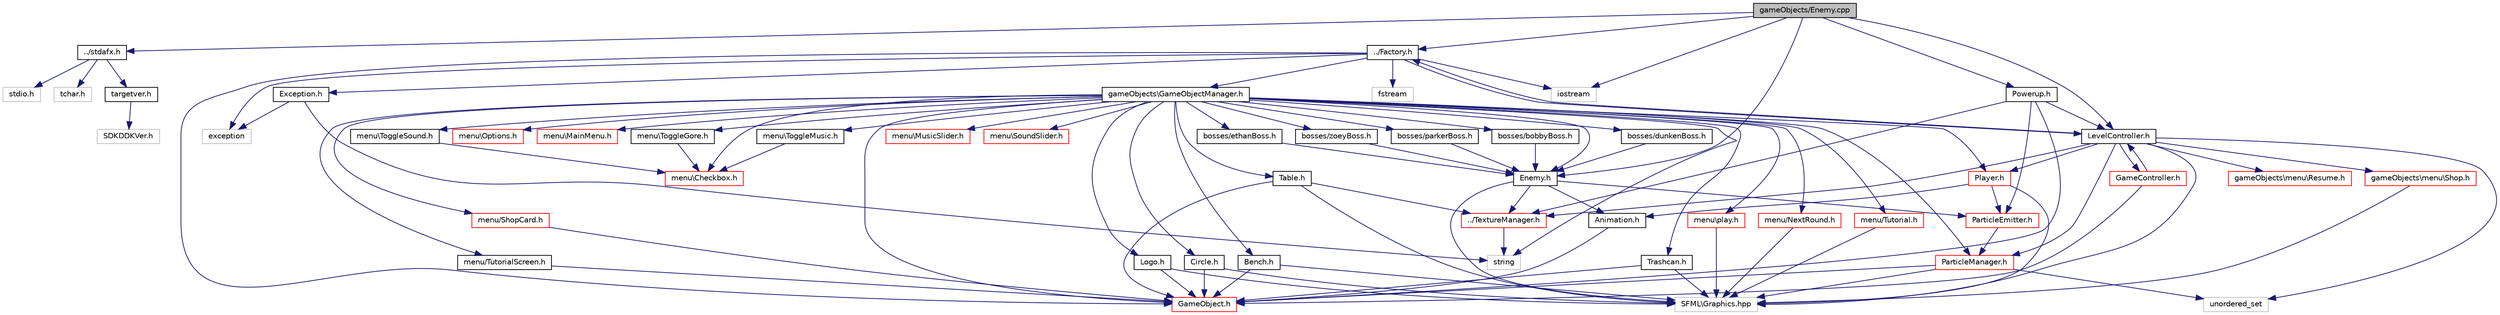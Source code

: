 digraph "gameObjects/Enemy.cpp"
{
  edge [fontname="Helvetica",fontsize="10",labelfontname="Helvetica",labelfontsize="10"];
  node [fontname="Helvetica",fontsize="10",shape=record];
  Node1 [label="gameObjects/Enemy.cpp",height=0.2,width=0.4,color="black", fillcolor="grey75", style="filled", fontcolor="black"];
  Node1 -> Node2 [color="midnightblue",fontsize="10",style="solid"];
  Node2 [label="../stdafx.h",height=0.2,width=0.4,color="black", fillcolor="white", style="filled",URL="$stdafx_8h.html"];
  Node2 -> Node3 [color="midnightblue",fontsize="10",style="solid"];
  Node3 [label="targetver.h",height=0.2,width=0.4,color="black", fillcolor="white", style="filled",URL="$targetver_8h.html"];
  Node3 -> Node4 [color="midnightblue",fontsize="10",style="solid"];
  Node4 [label="SDKDDKVer.h",height=0.2,width=0.4,color="grey75", fillcolor="white", style="filled"];
  Node2 -> Node5 [color="midnightblue",fontsize="10",style="solid"];
  Node5 [label="stdio.h",height=0.2,width=0.4,color="grey75", fillcolor="white", style="filled"];
  Node2 -> Node6 [color="midnightblue",fontsize="10",style="solid"];
  Node6 [label="tchar.h",height=0.2,width=0.4,color="grey75", fillcolor="white", style="filled"];
  Node1 -> Node7 [color="midnightblue",fontsize="10",style="solid"];
  Node7 [label="../Factory.h",height=0.2,width=0.4,color="black", fillcolor="white", style="filled",URL="$_factory_8h.html"];
  Node7 -> Node8 [color="midnightblue",fontsize="10",style="solid"];
  Node8 [label="gameObjects\\GameObjectManager.h",height=0.2,width=0.4,color="black", fillcolor="white", style="filled",URL="$_game_object_manager_8h.html"];
  Node8 -> Node9 [color="midnightblue",fontsize="10",style="solid"];
  Node9 [label="GameObject.h",height=0.2,width=0.4,color="red", fillcolor="white", style="filled",URL="$_game_object_8h.html"];
  Node8 -> Node10 [color="midnightblue",fontsize="10",style="solid"];
  Node10 [label="ParticleManager.h",height=0.2,width=0.4,color="red", fillcolor="white", style="filled",URL="$_particle_manager_8h.html"];
  Node10 -> Node9 [color="midnightblue",fontsize="10",style="solid"];
  Node10 -> Node11 [color="midnightblue",fontsize="10",style="solid"];
  Node11 [label="SFML\\Graphics.hpp",height=0.2,width=0.4,color="grey75", fillcolor="white", style="filled"];
  Node10 -> Node12 [color="midnightblue",fontsize="10",style="solid"];
  Node12 [label="unordered_set",height=0.2,width=0.4,color="grey75", fillcolor="white", style="filled"];
  Node8 -> Node13 [color="midnightblue",fontsize="10",style="solid"];
  Node13 [label="Circle.h",height=0.2,width=0.4,color="black", fillcolor="white", style="filled",URL="$_circle_8h.html"];
  Node13 -> Node9 [color="midnightblue",fontsize="10",style="solid"];
  Node13 -> Node11 [color="midnightblue",fontsize="10",style="solid"];
  Node8 -> Node14 [color="midnightblue",fontsize="10",style="solid"];
  Node14 [label="Logo.h",height=0.2,width=0.4,color="black", fillcolor="white", style="filled",URL="$_logo_8h.html"];
  Node14 -> Node9 [color="midnightblue",fontsize="10",style="solid"];
  Node14 -> Node11 [color="midnightblue",fontsize="10",style="solid"];
  Node8 -> Node15 [color="midnightblue",fontsize="10",style="solid"];
  Node15 [label="Player.h",height=0.2,width=0.4,color="red", fillcolor="white", style="filled",URL="$_player_8h.html"];
  Node15 -> Node16 [color="midnightblue",fontsize="10",style="solid"];
  Node16 [label="Animation.h",height=0.2,width=0.4,color="black", fillcolor="white", style="filled",URL="$_animation_8h.html"];
  Node16 -> Node9 [color="midnightblue",fontsize="10",style="solid"];
  Node15 -> Node11 [color="midnightblue",fontsize="10",style="solid"];
  Node15 -> Node17 [color="midnightblue",fontsize="10",style="solid"];
  Node17 [label="ParticleEmitter.h",height=0.2,width=0.4,color="red", fillcolor="white", style="filled",URL="$_particle_emitter_8h.html"];
  Node17 -> Node10 [color="midnightblue",fontsize="10",style="solid"];
  Node8 -> Node18 [color="midnightblue",fontsize="10",style="solid"];
  Node18 [label="string",height=0.2,width=0.4,color="grey75", fillcolor="white", style="filled"];
  Node8 -> Node19 [color="midnightblue",fontsize="10",style="solid"];
  Node19 [label="Table.h",height=0.2,width=0.4,color="black", fillcolor="white", style="filled",URL="$_table_8h.html"];
  Node19 -> Node9 [color="midnightblue",fontsize="10",style="solid"];
  Node19 -> Node20 [color="midnightblue",fontsize="10",style="solid"];
  Node20 [label="../TextureManager.h",height=0.2,width=0.4,color="red", fillcolor="white", style="filled",URL="$_texture_manager_8h.html"];
  Node20 -> Node18 [color="midnightblue",fontsize="10",style="solid"];
  Node19 -> Node11 [color="midnightblue",fontsize="10",style="solid"];
  Node8 -> Node21 [color="midnightblue",fontsize="10",style="solid"];
  Node21 [label="Bench.h",height=0.2,width=0.4,color="black", fillcolor="white", style="filled",URL="$_bench_8h.html"];
  Node21 -> Node9 [color="midnightblue",fontsize="10",style="solid"];
  Node21 -> Node11 [color="midnightblue",fontsize="10",style="solid"];
  Node8 -> Node22 [color="midnightblue",fontsize="10",style="solid"];
  Node22 [label="Trashcan.h",height=0.2,width=0.4,color="black", fillcolor="white", style="filled",URL="$_trashcan_8h.html"];
  Node22 -> Node9 [color="midnightblue",fontsize="10",style="solid"];
  Node22 -> Node11 [color="midnightblue",fontsize="10",style="solid"];
  Node8 -> Node23 [color="midnightblue",fontsize="10",style="solid"];
  Node23 [label="Enemy.h",height=0.2,width=0.4,color="black", fillcolor="white", style="filled",URL="$_enemy_8h.html"];
  Node23 -> Node16 [color="midnightblue",fontsize="10",style="solid"];
  Node23 -> Node20 [color="midnightblue",fontsize="10",style="solid"];
  Node23 -> Node11 [color="midnightblue",fontsize="10",style="solid"];
  Node23 -> Node17 [color="midnightblue",fontsize="10",style="solid"];
  Node8 -> Node24 [color="midnightblue",fontsize="10",style="solid"];
  Node24 [label="menu\\play.h",height=0.2,width=0.4,color="red", fillcolor="white", style="filled",URL="$play_8h.html"];
  Node24 -> Node11 [color="midnightblue",fontsize="10",style="solid"];
  Node8 -> Node25 [color="midnightblue",fontsize="10",style="solid"];
  Node25 [label="menu\\Options.h",height=0.2,width=0.4,color="red", fillcolor="white", style="filled",URL="$_options_8h.html"];
  Node8 -> Node26 [color="midnightblue",fontsize="10",style="solid"];
  Node26 [label="menu\\MainMenu.h",height=0.2,width=0.4,color="red", fillcolor="white", style="filled",URL="$_main_menu_8h.html"];
  Node8 -> Node27 [color="midnightblue",fontsize="10",style="solid"];
  Node27 [label="menu\\Checkbox.h",height=0.2,width=0.4,color="red", fillcolor="white", style="filled",URL="$_checkbox_8h.html"];
  Node8 -> Node28 [color="midnightblue",fontsize="10",style="solid"];
  Node28 [label="menu\\ToggleMusic.h",height=0.2,width=0.4,color="black", fillcolor="white", style="filled",URL="$_toggle_music_8h.html"];
  Node28 -> Node27 [color="midnightblue",fontsize="10",style="solid"];
  Node8 -> Node29 [color="midnightblue",fontsize="10",style="solid"];
  Node29 [label="menu\\ToggleSound.h",height=0.2,width=0.4,color="black", fillcolor="white", style="filled",URL="$_toggle_sound_8h.html"];
  Node29 -> Node27 [color="midnightblue",fontsize="10",style="solid"];
  Node8 -> Node30 [color="midnightblue",fontsize="10",style="solid"];
  Node30 [label="menu\\ToggleGore.h",height=0.2,width=0.4,color="black", fillcolor="white", style="filled",URL="$_toggle_gore_8h.html"];
  Node30 -> Node27 [color="midnightblue",fontsize="10",style="solid"];
  Node8 -> Node31 [color="midnightblue",fontsize="10",style="solid"];
  Node31 [label="menu\\MusicSlider.h",height=0.2,width=0.4,color="red", fillcolor="white", style="filled",URL="$_music_slider_8h.html"];
  Node8 -> Node32 [color="midnightblue",fontsize="10",style="solid"];
  Node32 [label="menu\\SoundSlider.h",height=0.2,width=0.4,color="red", fillcolor="white", style="filled",URL="$_sound_slider_8h.html"];
  Node8 -> Node33 [color="midnightblue",fontsize="10",style="solid"];
  Node33 [label="bosses/dunkenBoss.h",height=0.2,width=0.4,color="black", fillcolor="white", style="filled",URL="$dunken_boss_8h.html"];
  Node33 -> Node23 [color="midnightblue",fontsize="10",style="solid"];
  Node8 -> Node34 [color="midnightblue",fontsize="10",style="solid"];
  Node34 [label="bosses/ethanBoss.h",height=0.2,width=0.4,color="black", fillcolor="white", style="filled",URL="$ethan_boss_8h.html"];
  Node34 -> Node23 [color="midnightblue",fontsize="10",style="solid"];
  Node8 -> Node35 [color="midnightblue",fontsize="10",style="solid"];
  Node35 [label="bosses/zoeyBoss.h",height=0.2,width=0.4,color="black", fillcolor="white", style="filled",URL="$zoey_boss_8h.html"];
  Node35 -> Node23 [color="midnightblue",fontsize="10",style="solid"];
  Node8 -> Node36 [color="midnightblue",fontsize="10",style="solid"];
  Node36 [label="bosses/parkerBoss.h",height=0.2,width=0.4,color="black", fillcolor="white", style="filled",URL="$parker_boss_8h.html"];
  Node36 -> Node23 [color="midnightblue",fontsize="10",style="solid"];
  Node8 -> Node37 [color="midnightblue",fontsize="10",style="solid"];
  Node37 [label="bosses/bobbyBoss.h",height=0.2,width=0.4,color="black", fillcolor="white", style="filled",URL="$bobby_boss_8h.html"];
  Node37 -> Node23 [color="midnightblue",fontsize="10",style="solid"];
  Node8 -> Node38 [color="midnightblue",fontsize="10",style="solid"];
  Node38 [label="menu/ShopCard.h",height=0.2,width=0.4,color="red", fillcolor="white", style="filled",URL="$_shop_card_8h.html"];
  Node38 -> Node9 [color="midnightblue",fontsize="10",style="solid"];
  Node8 -> Node39 [color="midnightblue",fontsize="10",style="solid"];
  Node39 [label="menu/NextRound.h",height=0.2,width=0.4,color="red", fillcolor="white", style="filled",URL="$_next_round_8h.html"];
  Node39 -> Node11 [color="midnightblue",fontsize="10",style="solid"];
  Node8 -> Node40 [color="midnightblue",fontsize="10",style="solid"];
  Node40 [label="menu/TutorialScreen.h",height=0.2,width=0.4,color="black", fillcolor="white", style="filled",URL="$_tutorial_screen_8h.html"];
  Node40 -> Node9 [color="midnightblue",fontsize="10",style="solid"];
  Node8 -> Node41 [color="midnightblue",fontsize="10",style="solid"];
  Node41 [label="menu/Tutorial.h",height=0.2,width=0.4,color="red", fillcolor="white", style="filled",URL="$_tutorial_8h.html"];
  Node41 -> Node11 [color="midnightblue",fontsize="10",style="solid"];
  Node7 -> Node9 [color="midnightblue",fontsize="10",style="solid"];
  Node7 -> Node42 [color="midnightblue",fontsize="10",style="solid"];
  Node42 [label="LevelController.h",height=0.2,width=0.4,color="black", fillcolor="white", style="filled",URL="$_level_controller_8h.html"];
  Node42 -> Node43 [color="midnightblue",fontsize="10",style="solid"];
  Node43 [label="GameController.h",height=0.2,width=0.4,color="red", fillcolor="white", style="filled",URL="$_game_controller_8h.html"];
  Node43 -> Node9 [color="midnightblue",fontsize="10",style="solid"];
  Node43 -> Node42 [color="midnightblue",fontsize="10",style="solid"];
  Node42 -> Node20 [color="midnightblue",fontsize="10",style="solid"];
  Node42 -> Node10 [color="midnightblue",fontsize="10",style="solid"];
  Node42 -> Node7 [color="midnightblue",fontsize="10",style="solid"];
  Node42 -> Node15 [color="midnightblue",fontsize="10",style="solid"];
  Node42 -> Node11 [color="midnightblue",fontsize="10",style="solid"];
  Node42 -> Node12 [color="midnightblue",fontsize="10",style="solid"];
  Node42 -> Node44 [color="midnightblue",fontsize="10",style="solid"];
  Node44 [label="gameObjects\\menu\\Resume.h",height=0.2,width=0.4,color="red", fillcolor="white", style="filled",URL="$_resume_8h.html"];
  Node42 -> Node45 [color="midnightblue",fontsize="10",style="solid"];
  Node45 [label="gameObjects\\menu\\Shop.h",height=0.2,width=0.4,color="red", fillcolor="white", style="filled",URL="$_shop_8h.html"];
  Node45 -> Node11 [color="midnightblue",fontsize="10",style="solid"];
  Node7 -> Node46 [color="midnightblue",fontsize="10",style="solid"];
  Node46 [label="Exception.h",height=0.2,width=0.4,color="black", fillcolor="white", style="filled",URL="$_exception_8h.html"];
  Node46 -> Node47 [color="midnightblue",fontsize="10",style="solid"];
  Node47 [label="exception",height=0.2,width=0.4,color="grey75", fillcolor="white", style="filled"];
  Node46 -> Node18 [color="midnightblue",fontsize="10",style="solid"];
  Node7 -> Node47 [color="midnightblue",fontsize="10",style="solid"];
  Node7 -> Node48 [color="midnightblue",fontsize="10",style="solid"];
  Node48 [label="fstream",height=0.2,width=0.4,color="grey75", fillcolor="white", style="filled"];
  Node7 -> Node49 [color="midnightblue",fontsize="10",style="solid"];
  Node49 [label="iostream",height=0.2,width=0.4,color="grey75", fillcolor="white", style="filled"];
  Node1 -> Node23 [color="midnightblue",fontsize="10",style="solid"];
  Node1 -> Node50 [color="midnightblue",fontsize="10",style="solid"];
  Node50 [label="Powerup.h",height=0.2,width=0.4,color="black", fillcolor="white", style="filled",URL="$_powerup_8h.html"];
  Node50 -> Node9 [color="midnightblue",fontsize="10",style="solid"];
  Node50 -> Node20 [color="midnightblue",fontsize="10",style="solid"];
  Node50 -> Node42 [color="midnightblue",fontsize="10",style="solid"];
  Node50 -> Node17 [color="midnightblue",fontsize="10",style="solid"];
  Node1 -> Node42 [color="midnightblue",fontsize="10",style="solid"];
  Node1 -> Node49 [color="midnightblue",fontsize="10",style="solid"];
}
